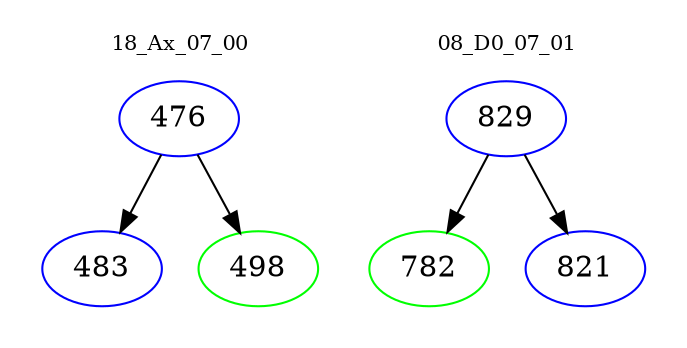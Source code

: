 digraph{
subgraph cluster_0 {
color = white
label = "18_Ax_07_00";
fontsize=10;
T0_476 [label="476", color="blue"]
T0_476 -> T0_483 [color="black"]
T0_483 [label="483", color="blue"]
T0_476 -> T0_498 [color="black"]
T0_498 [label="498", color="green"]
}
subgraph cluster_1 {
color = white
label = "08_D0_07_01";
fontsize=10;
T1_829 [label="829", color="blue"]
T1_829 -> T1_782 [color="black"]
T1_782 [label="782", color="green"]
T1_829 -> T1_821 [color="black"]
T1_821 [label="821", color="blue"]
}
}
